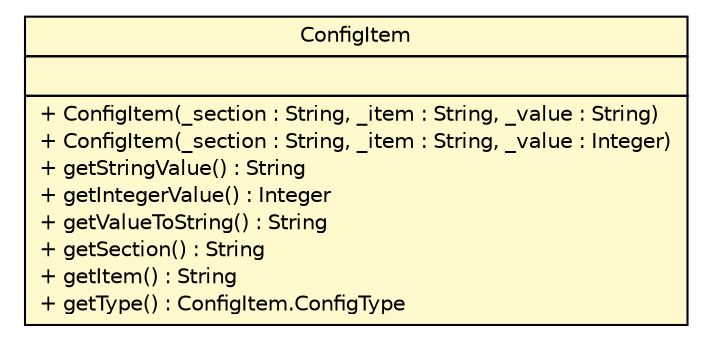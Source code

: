 #!/usr/local/bin/dot
#
# Class diagram 
# Generated by UMLGraph version 5.1 (http://www.umlgraph.org/)
#

digraph G {
	edge [fontname="Helvetica",fontsize=10,labelfontname="Helvetica",labelfontsize=10];
	node [fontname="Helvetica",fontsize=10,shape=plaintext];
	nodesep=0.25;
	ranksep=0.5;
	// com.connectlife.coreserver.config.ConfigItem
	c3429 [label=<<table title="com.connectlife.coreserver.config.ConfigItem" border="0" cellborder="1" cellspacing="0" cellpadding="2" port="p" bgcolor="lemonChiffon" href="./ConfigItem.html">
		<tr><td><table border="0" cellspacing="0" cellpadding="1">
<tr><td align="center" balign="center"> ConfigItem </td></tr>
		</table></td></tr>
		<tr><td><table border="0" cellspacing="0" cellpadding="1">
<tr><td align="left" balign="left">  </td></tr>
		</table></td></tr>
		<tr><td><table border="0" cellspacing="0" cellpadding="1">
<tr><td align="left" balign="left"> + ConfigItem(_section : String, _item : String, _value : String) </td></tr>
<tr><td align="left" balign="left"> + ConfigItem(_section : String, _item : String, _value : Integer) </td></tr>
<tr><td align="left" balign="left"> + getStringValue() : String </td></tr>
<tr><td align="left" balign="left"> + getIntegerValue() : Integer </td></tr>
<tr><td align="left" balign="left"> + getValueToString() : String </td></tr>
<tr><td align="left" balign="left"> + getSection() : String </td></tr>
<tr><td align="left" balign="left"> + getItem() : String </td></tr>
<tr><td align="left" balign="left"> + getType() : ConfigItem.ConfigType </td></tr>
		</table></td></tr>
		</table>>, fontname="Helvetica", fontcolor="black", fontsize=10.0];
}

